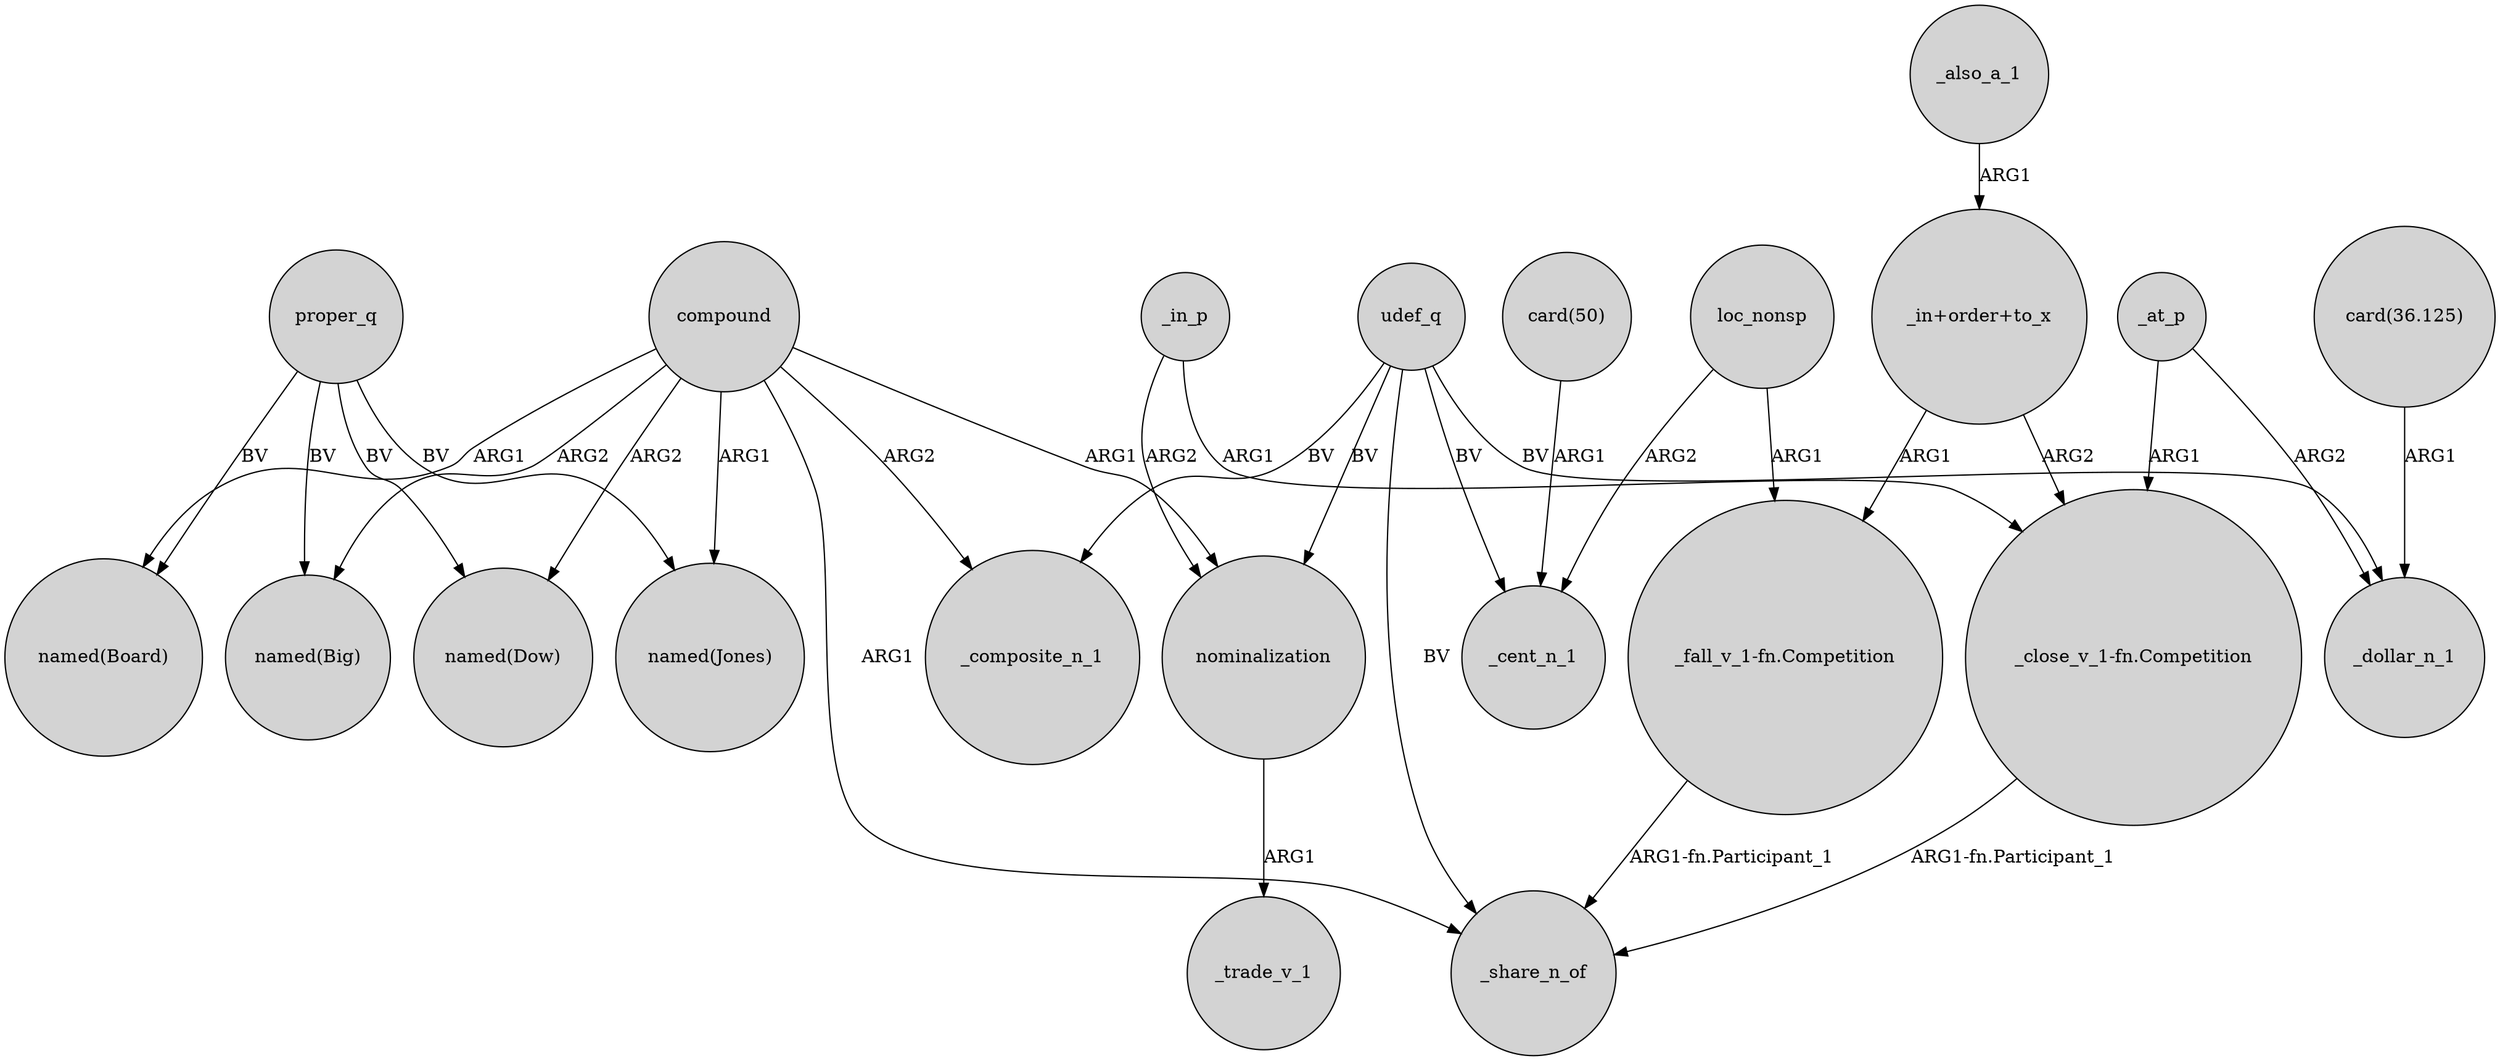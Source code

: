 digraph {
	node [shape=circle style=filled]
	"_in+order+to_x" -> "_fall_v_1-fn.Competition" [label=ARG1]
	compound -> "named(Jones)" [label=ARG1]
	_at_p -> "_close_v_1-fn.Competition" [label=ARG1]
	compound -> _share_n_of [label=ARG1]
	compound -> "named(Big)" [label=ARG2]
	loc_nonsp -> "_fall_v_1-fn.Competition" [label=ARG1]
	udef_q -> nominalization [label=BV]
	udef_q -> _cent_n_1 [label=BV]
	loc_nonsp -> _cent_n_1 [label=ARG2]
	"_fall_v_1-fn.Competition" -> _share_n_of [label="ARG1-fn.Participant_1"]
	compound -> nominalization [label=ARG1]
	"card(36.125)" -> _dollar_n_1 [label=ARG1]
	_at_p -> _dollar_n_1 [label=ARG2]
	_also_a_1 -> "_in+order+to_x" [label=ARG1]
	udef_q -> _share_n_of [label=BV]
	udef_q -> _dollar_n_1 [label=BV]
	proper_q -> "named(Jones)" [label=BV]
	proper_q -> "named(Dow)" [label=BV]
	"card(50)" -> _cent_n_1 [label=ARG1]
	compound -> "named(Dow)" [label=ARG2]
	proper_q -> "named(Big)" [label=BV]
	"_in+order+to_x" -> "_close_v_1-fn.Competition" [label=ARG2]
	udef_q -> _composite_n_1 [label=BV]
	proper_q -> "named(Board)" [label=BV]
	compound -> "named(Board)" [label=ARG1]
	_in_p -> nominalization [label=ARG2]
	compound -> _composite_n_1 [label=ARG2]
	_in_p -> "_close_v_1-fn.Competition" [label=ARG1]
	"_close_v_1-fn.Competition" -> _share_n_of [label="ARG1-fn.Participant_1"]
	nominalization -> _trade_v_1 [label=ARG1]
}
